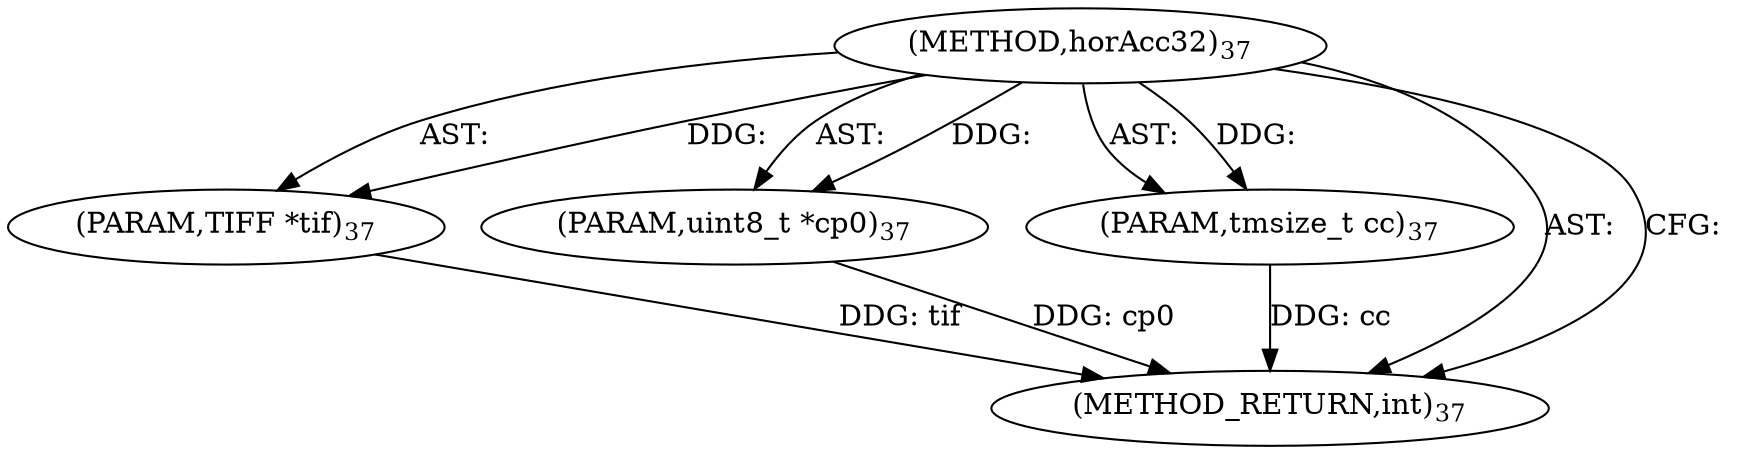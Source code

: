 digraph "horAcc32" {  
"35626" [label = <(METHOD,horAcc32)<SUB>37</SUB>> ]
"35627" [label = <(PARAM,TIFF *tif)<SUB>37</SUB>> ]
"35628" [label = <(PARAM,uint8_t *cp0)<SUB>37</SUB>> ]
"35629" [label = <(PARAM,tmsize_t cc)<SUB>37</SUB>> ]
"35630" [label = <(METHOD_RETURN,int)<SUB>37</SUB>> ]
  "35626" -> "35627"  [ label = "AST: "] 
  "35626" -> "35628"  [ label = "AST: "] 
  "35626" -> "35629"  [ label = "AST: "] 
  "35626" -> "35630"  [ label = "AST: "] 
  "35626" -> "35630"  [ label = "CFG: "] 
  "35627" -> "35630"  [ label = "DDG: tif"] 
  "35628" -> "35630"  [ label = "DDG: cp0"] 
  "35629" -> "35630"  [ label = "DDG: cc"] 
  "35626" -> "35627"  [ label = "DDG: "] 
  "35626" -> "35628"  [ label = "DDG: "] 
  "35626" -> "35629"  [ label = "DDG: "] 
}
